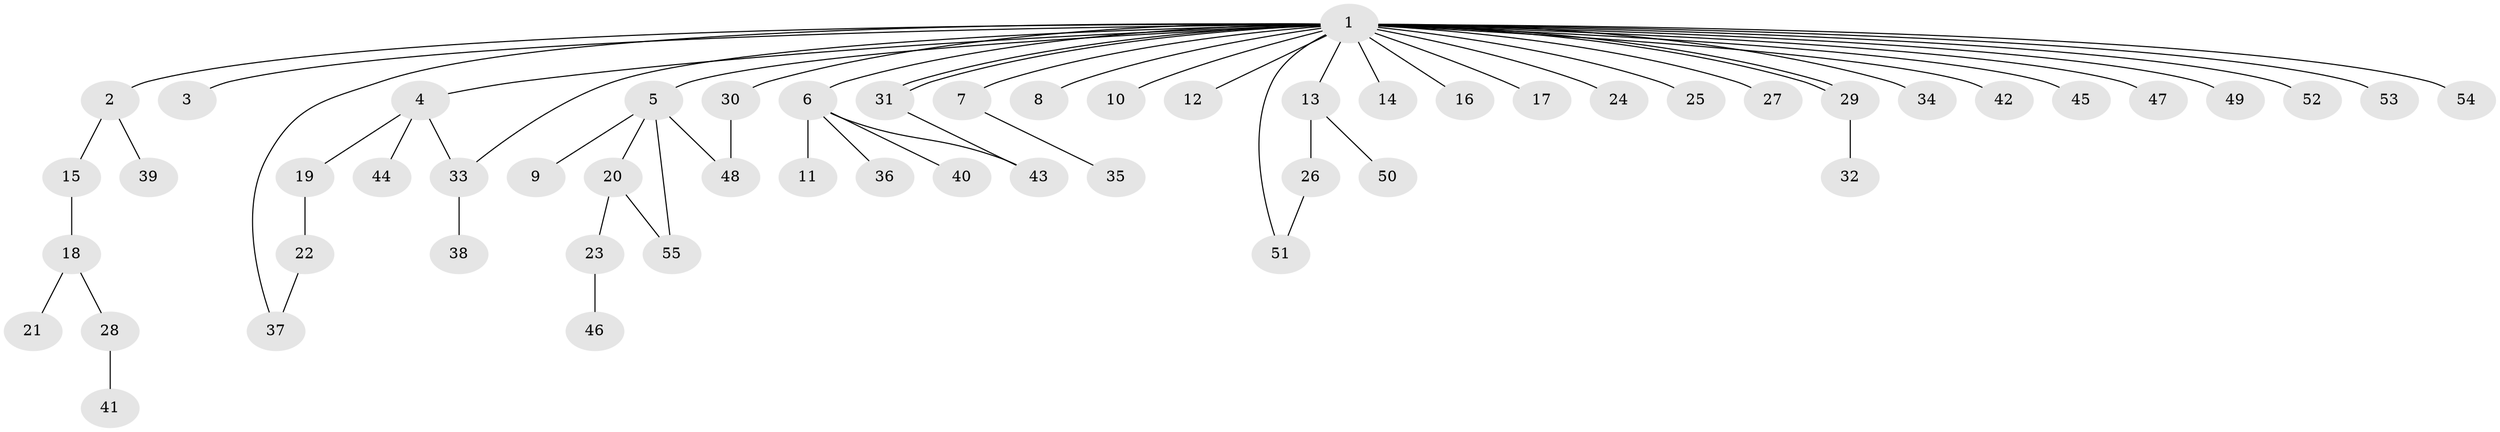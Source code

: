 // coarse degree distribution, {25: 0.03571428571428571, 2: 0.21428571428571427, 1: 0.75}
// Generated by graph-tools (version 1.1) at 2025/50/03/04/25 22:50:03]
// undirected, 55 vertices, 62 edges
graph export_dot {
  node [color=gray90,style=filled];
  1;
  2;
  3;
  4;
  5;
  6;
  7;
  8;
  9;
  10;
  11;
  12;
  13;
  14;
  15;
  16;
  17;
  18;
  19;
  20;
  21;
  22;
  23;
  24;
  25;
  26;
  27;
  28;
  29;
  30;
  31;
  32;
  33;
  34;
  35;
  36;
  37;
  38;
  39;
  40;
  41;
  42;
  43;
  44;
  45;
  46;
  47;
  48;
  49;
  50;
  51;
  52;
  53;
  54;
  55;
  1 -- 2;
  1 -- 3;
  1 -- 4;
  1 -- 5;
  1 -- 6;
  1 -- 7;
  1 -- 8;
  1 -- 10;
  1 -- 12;
  1 -- 13;
  1 -- 14;
  1 -- 16;
  1 -- 17;
  1 -- 24;
  1 -- 25;
  1 -- 27;
  1 -- 29;
  1 -- 29;
  1 -- 30;
  1 -- 31;
  1 -- 31;
  1 -- 33;
  1 -- 34;
  1 -- 37;
  1 -- 42;
  1 -- 45;
  1 -- 47;
  1 -- 49;
  1 -- 51;
  1 -- 52;
  1 -- 53;
  1 -- 54;
  2 -- 15;
  2 -- 39;
  4 -- 19;
  4 -- 33;
  4 -- 44;
  5 -- 9;
  5 -- 20;
  5 -- 48;
  5 -- 55;
  6 -- 11;
  6 -- 36;
  6 -- 40;
  6 -- 43;
  7 -- 35;
  13 -- 26;
  13 -- 50;
  15 -- 18;
  18 -- 21;
  18 -- 28;
  19 -- 22;
  20 -- 23;
  20 -- 55;
  22 -- 37;
  23 -- 46;
  26 -- 51;
  28 -- 41;
  29 -- 32;
  30 -- 48;
  31 -- 43;
  33 -- 38;
}
